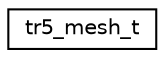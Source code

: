 digraph "Graphical Class Hierarchy"
{
 // INTERACTIVE_SVG=YES
  edge [fontname="Helvetica",fontsize="10",labelfontname="Helvetica",labelfontsize="10"];
  node [fontname="Helvetica",fontsize="10",shape=record];
  rankdir="LR";
  Node1 [label="tr5_mesh_t",height=0.2,width=0.4,color="black", fillcolor="white", style="filled",URL="$_tomb_raider_8h.html#structtr5__mesh__t"];
}
